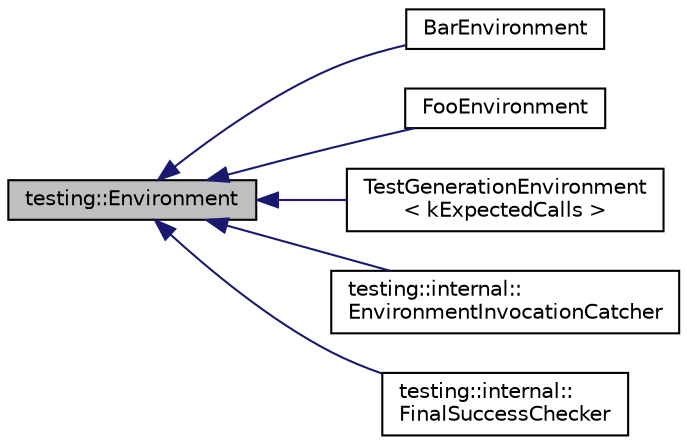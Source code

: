 digraph "testing::Environment"
{
  edge [fontname="Helvetica",fontsize="10",labelfontname="Helvetica",labelfontsize="10"];
  node [fontname="Helvetica",fontsize="10",shape=record];
  rankdir="LR";
  Node0 [label="testing::Environment",height=0.2,width=0.4,color="black", fillcolor="grey75", style="filled", fontcolor="black"];
  Node0 -> Node1 [dir="back",color="midnightblue",fontsize="10",style="solid"];
  Node1 [label="BarEnvironment",height=0.2,width=0.4,color="black", fillcolor="white", style="filled",URL="$classBarEnvironment.html"];
  Node0 -> Node2 [dir="back",color="midnightblue",fontsize="10",style="solid"];
  Node2 [label="FooEnvironment",height=0.2,width=0.4,color="black", fillcolor="white", style="filled",URL="$classFooEnvironment.html"];
  Node0 -> Node3 [dir="back",color="midnightblue",fontsize="10",style="solid"];
  Node3 [label="TestGenerationEnvironment\l\< kExpectedCalls \>",height=0.2,width=0.4,color="black", fillcolor="white", style="filled",URL="$classTestGenerationEnvironment.html"];
  Node0 -> Node4 [dir="back",color="midnightblue",fontsize="10",style="solid"];
  Node4 [label="testing::internal::\lEnvironmentInvocationCatcher",height=0.2,width=0.4,color="black", fillcolor="white", style="filled",URL="$classtesting_1_1internal_1_1EnvironmentInvocationCatcher.html"];
  Node0 -> Node5 [dir="back",color="midnightblue",fontsize="10",style="solid"];
  Node5 [label="testing::internal::\lFinalSuccessChecker",height=0.2,width=0.4,color="black", fillcolor="white", style="filled",URL="$classtesting_1_1internal_1_1FinalSuccessChecker.html"];
}
